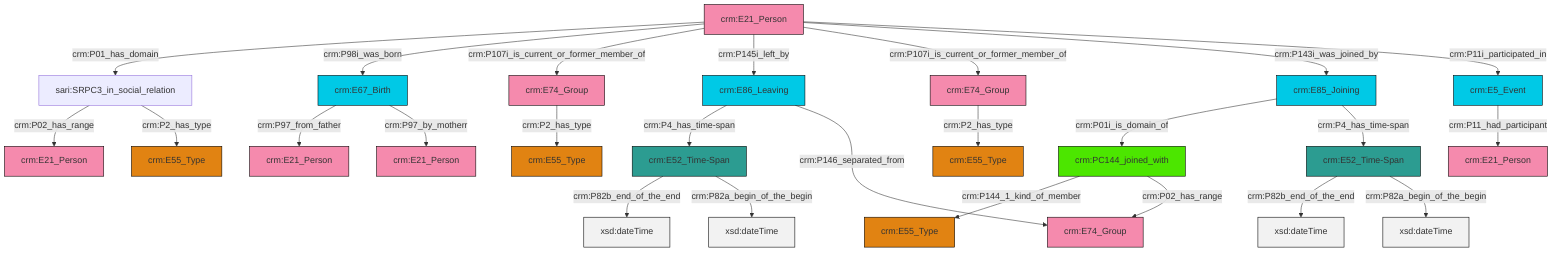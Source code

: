 graph TD
classDef Literal fill:#f2f2f2,stroke:#000000;
classDef CRM_Entity fill:#FFFFFF,stroke:#000000;
classDef Temporal_Entity fill:#00C9E6, stroke:#000000;
classDef Type fill:#E18312, stroke:#000000;
classDef Time-Span fill:#2C9C91, stroke:#000000;
classDef Appellation fill:#FFEB7F, stroke:#000000;
classDef Place fill:#008836, stroke:#000000;
classDef Persistent_Item fill:#B266B2, stroke:#000000;
classDef Conceptual_Object fill:#FFD700, stroke:#000000;
classDef Physical_Thing fill:#D2B48C, stroke:#000000;
classDef Actor fill:#f58aad, stroke:#000000;
classDef PC_Classes fill:#4ce600, stroke:#000000;
classDef Multi fill:#cccccc,stroke:#000000;

0["crm:E74_Group"]:::Actor -->|crm:P2_has_type| 1["crm:E55_Type"]:::Type
2["crm:E21_Person"]:::Actor -->|crm:P01_has_domain| 3["sari:SRPC3_in_social_relation"]:::Default
2["crm:E21_Person"]:::Actor -->|crm:P98i_was_born| 4["crm:E67_Birth"]:::Temporal_Entity
7["crm:E5_Event"]:::Temporal_Entity -->|crm:P11_had_participant| 8["crm:E21_Person"]:::Actor
17["crm:E85_Joining"]:::Temporal_Entity -->|crm:P01i_is_domain_of| 18["crm:PC144_joined_with"]:::PC_Classes
17["crm:E85_Joining"]:::Temporal_Entity -->|crm:P4_has_time-span| 15["crm:E52_Time-Span"]:::Time-Span
23["crm:E52_Time-Span"]:::Time-Span -->|crm:P82b_end_of_the_end| 24[xsd:dateTime]:::Literal
3["sari:SRPC3_in_social_relation"]:::Default -->|crm:P02_has_range| 20["crm:E21_Person"]:::Actor
28["crm:E86_Leaving"]:::Temporal_Entity -->|crm:P4_has_time-span| 23["crm:E52_Time-Span"]:::Time-Span
2["crm:E21_Person"]:::Actor -->|crm:P107i_is_current_or_former_member_of| 30["crm:E74_Group"]:::Actor
2["crm:E21_Person"]:::Actor -->|crm:P145i_left_by| 28["crm:E86_Leaving"]:::Temporal_Entity
15["crm:E52_Time-Span"]:::Time-Span -->|crm:P82b_end_of_the_end| 36[xsd:dateTime]:::Literal
15["crm:E52_Time-Span"]:::Time-Span -->|crm:P82a_begin_of_the_begin| 37[xsd:dateTime]:::Literal
18["crm:PC144_joined_with"]:::PC_Classes -->|crm:P144_1_kind_of_member| 10["crm:E55_Type"]:::Type
2["crm:E21_Person"]:::Actor -->|crm:P107i_is_current_or_former_member_of| 0["crm:E74_Group"]:::Actor
3["sari:SRPC3_in_social_relation"]:::Default -->|crm:P2_has_type| 39["crm:E55_Type"]:::Type
28["crm:E86_Leaving"]:::Temporal_Entity -->|crm:P146_separated_from| 13["crm:E74_Group"]:::Actor
23["crm:E52_Time-Span"]:::Time-Span -->|crm:P82a_begin_of_the_begin| 40[xsd:dateTime]:::Literal
4["crm:E67_Birth"]:::Temporal_Entity -->|crm:P97_from_father| 41["crm:E21_Person"]:::Actor
4["crm:E67_Birth"]:::Temporal_Entity -->|crm:P97_by_motherr| 5["crm:E21_Person"]:::Actor
2["crm:E21_Person"]:::Actor -->|crm:P143i_was_joined_by| 17["crm:E85_Joining"]:::Temporal_Entity
30["crm:E74_Group"]:::Actor -->|crm:P2_has_type| 32["crm:E55_Type"]:::Type
2["crm:E21_Person"]:::Actor -->|crm:P11i_participated_in| 7["crm:E5_Event"]:::Temporal_Entity
18["crm:PC144_joined_with"]:::PC_Classes -->|crm:P02_has_range| 13["crm:E74_Group"]:::Actor